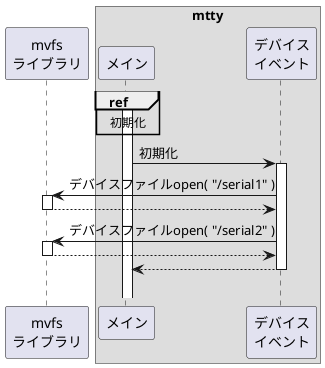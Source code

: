 @startuml

participant "mvfs\nライブラリ" as libmvfs
box "mtty"
    participant "メイン"             as main
    participant "デバイス\nイベント" as devt
end box

activate main
ref over main: 初期化

main -> devt: 初期化
activate devt

libmvfs <- devt: デバイスファイルopen( "/serial1" )
activate libmvfs
libmvfs --> devt:
deactivate libmvfs

libmvfs <- devt: デバイスファイルopen( "/serial2" )
activate libmvfs
libmvfs --> devt:
deactivate libmvfs

main <-- devt:
deactivate devt
||20||

@enduml
